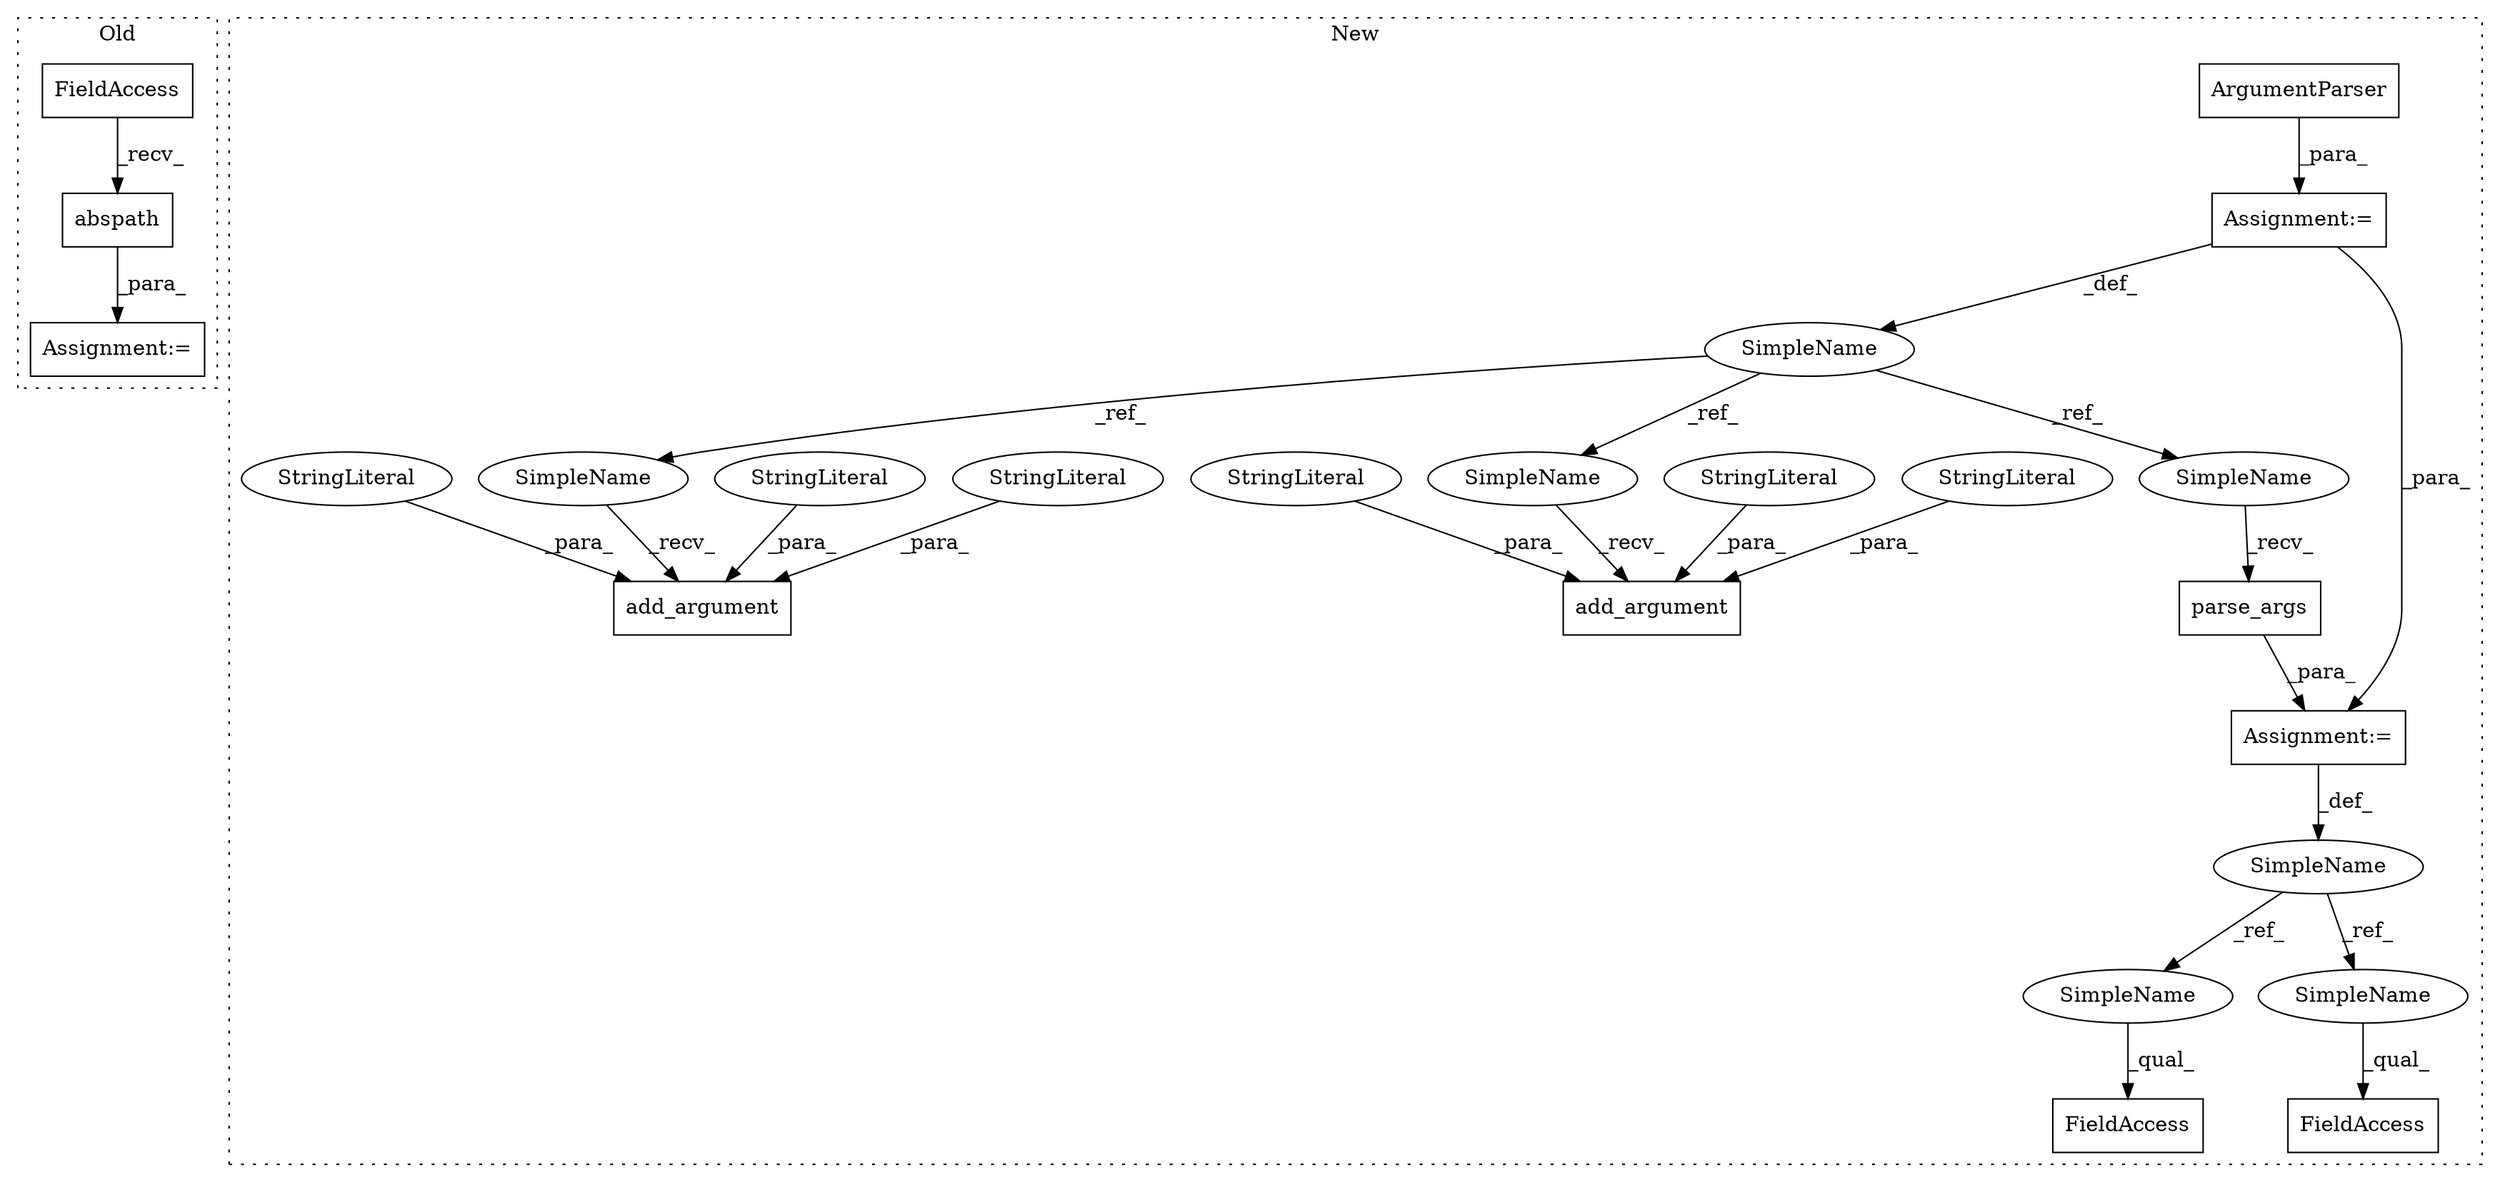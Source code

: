 digraph G {
subgraph cluster0 {
1 [label="abspath" a="32" s="393,424" l="8,1" shape="box"];
9 [label="FieldAccess" a="22" s="385" l="7" shape="box"];
18 [label="Assignment:=" a="7" s="384" l="1" shape="box"];
label = "Old";
style="dotted";
}
subgraph cluster1 {
2 [label="parse_args" a="32" s="841" l="12" shape="box"];
3 [label="ArgumentParser" a="32" s="423,594" l="15,1" shape="box"];
4 [label="add_argument" a="32" s="608,682" l="13,1" shape="box"];
5 [label="SimpleName" a="42" s="407" l="6" shape="ellipse"];
6 [label="add_argument" a="32" s="696,822" l="13,1" shape="box"];
7 [label="StringLiteral" a="45" s="743" l="23" shape="ellipse"];
8 [label="StringLiteral" a="45" s="643" l="39" shape="ellipse"];
10 [label="FieldAccess" a="22" s="917" l="13" shape="box"];
11 [label="FieldAccess" a="22" s="954" l="17" shape="box"];
12 [label="SimpleName" a="42" s="829" l="4" shape="ellipse"];
13 [label="StringLiteral" a="45" s="739" l="3" shape="ellipse"];
14 [label="StringLiteral" a="45" s="621" l="10" shape="ellipse"];
15 [label="StringLiteral" a="45" s="709" l="14" shape="ellipse"];
16 [label="StringLiteral" a="45" s="632" l="10" shape="ellipse"];
17 [label="Assignment:=" a="7" s="833" l="1" shape="box"];
19 [label="Assignment:=" a="7" s="413" l="1" shape="box"];
20 [label="SimpleName" a="42" s="834" l="6" shape="ellipse"];
21 [label="SimpleName" a="42" s="689" l="6" shape="ellipse"];
22 [label="SimpleName" a="42" s="601" l="6" shape="ellipse"];
23 [label="SimpleName" a="42" s="954" l="4" shape="ellipse"];
24 [label="SimpleName" a="42" s="917" l="4" shape="ellipse"];
label = "New";
style="dotted";
}
1 -> 18 [label="_para_"];
2 -> 17 [label="_para_"];
3 -> 19 [label="_para_"];
5 -> 21 [label="_ref_"];
5 -> 20 [label="_ref_"];
5 -> 22 [label="_ref_"];
7 -> 6 [label="_para_"];
8 -> 4 [label="_para_"];
9 -> 1 [label="_recv_"];
12 -> 24 [label="_ref_"];
12 -> 23 [label="_ref_"];
13 -> 6 [label="_para_"];
14 -> 4 [label="_para_"];
15 -> 6 [label="_para_"];
16 -> 4 [label="_para_"];
17 -> 12 [label="_def_"];
19 -> 5 [label="_def_"];
19 -> 17 [label="_para_"];
20 -> 2 [label="_recv_"];
21 -> 6 [label="_recv_"];
22 -> 4 [label="_recv_"];
23 -> 11 [label="_qual_"];
24 -> 10 [label="_qual_"];
}